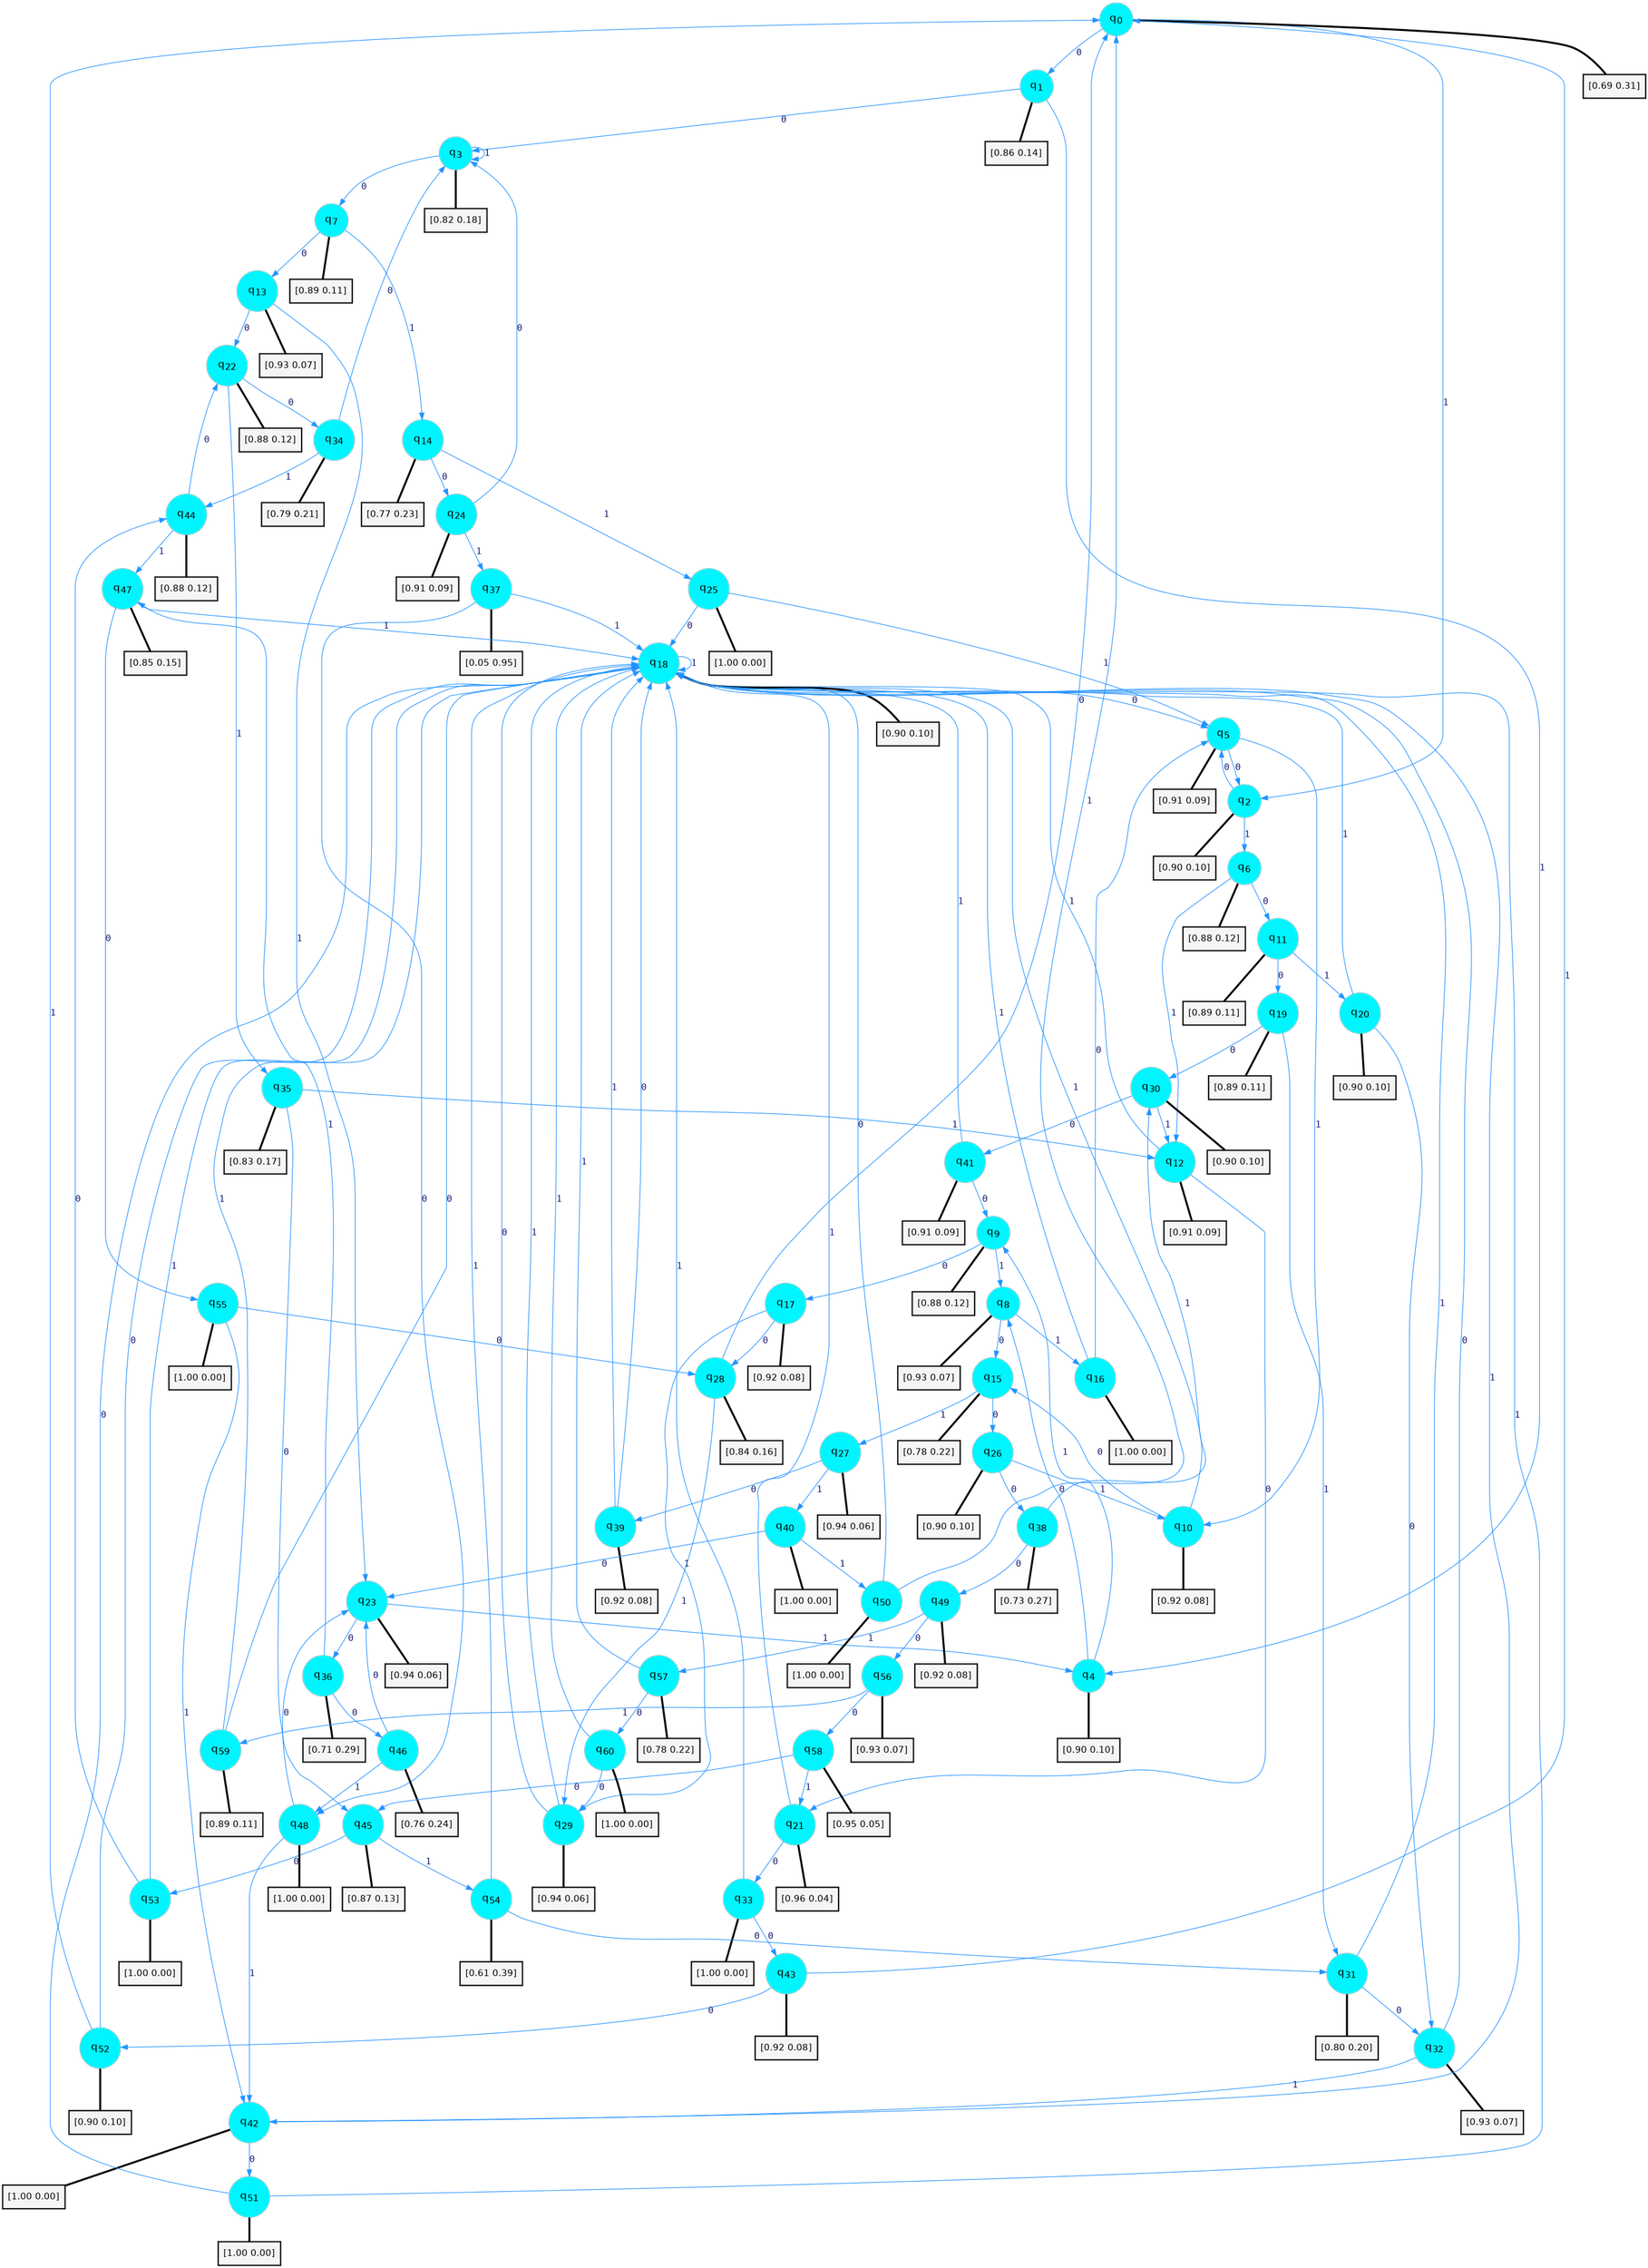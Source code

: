 digraph G {
graph [
bgcolor=transparent, dpi=300, rankdir=TD, size="40,25"];
node [
color=gray, fillcolor=turquoise1, fontcolor=black, fontname=Helvetica, fontsize=16, fontweight=bold, shape=circle, style=filled];
edge [
arrowsize=1, color=dodgerblue1, fontcolor=midnightblue, fontname=courier, fontweight=bold, penwidth=1, style=solid, weight=20];
0[label=<q<SUB>0</SUB>>];
1[label=<q<SUB>1</SUB>>];
2[label=<q<SUB>2</SUB>>];
3[label=<q<SUB>3</SUB>>];
4[label=<q<SUB>4</SUB>>];
5[label=<q<SUB>5</SUB>>];
6[label=<q<SUB>6</SUB>>];
7[label=<q<SUB>7</SUB>>];
8[label=<q<SUB>8</SUB>>];
9[label=<q<SUB>9</SUB>>];
10[label=<q<SUB>10</SUB>>];
11[label=<q<SUB>11</SUB>>];
12[label=<q<SUB>12</SUB>>];
13[label=<q<SUB>13</SUB>>];
14[label=<q<SUB>14</SUB>>];
15[label=<q<SUB>15</SUB>>];
16[label=<q<SUB>16</SUB>>];
17[label=<q<SUB>17</SUB>>];
18[label=<q<SUB>18</SUB>>];
19[label=<q<SUB>19</SUB>>];
20[label=<q<SUB>20</SUB>>];
21[label=<q<SUB>21</SUB>>];
22[label=<q<SUB>22</SUB>>];
23[label=<q<SUB>23</SUB>>];
24[label=<q<SUB>24</SUB>>];
25[label=<q<SUB>25</SUB>>];
26[label=<q<SUB>26</SUB>>];
27[label=<q<SUB>27</SUB>>];
28[label=<q<SUB>28</SUB>>];
29[label=<q<SUB>29</SUB>>];
30[label=<q<SUB>30</SUB>>];
31[label=<q<SUB>31</SUB>>];
32[label=<q<SUB>32</SUB>>];
33[label=<q<SUB>33</SUB>>];
34[label=<q<SUB>34</SUB>>];
35[label=<q<SUB>35</SUB>>];
36[label=<q<SUB>36</SUB>>];
37[label=<q<SUB>37</SUB>>];
38[label=<q<SUB>38</SUB>>];
39[label=<q<SUB>39</SUB>>];
40[label=<q<SUB>40</SUB>>];
41[label=<q<SUB>41</SUB>>];
42[label=<q<SUB>42</SUB>>];
43[label=<q<SUB>43</SUB>>];
44[label=<q<SUB>44</SUB>>];
45[label=<q<SUB>45</SUB>>];
46[label=<q<SUB>46</SUB>>];
47[label=<q<SUB>47</SUB>>];
48[label=<q<SUB>48</SUB>>];
49[label=<q<SUB>49</SUB>>];
50[label=<q<SUB>50</SUB>>];
51[label=<q<SUB>51</SUB>>];
52[label=<q<SUB>52</SUB>>];
53[label=<q<SUB>53</SUB>>];
54[label=<q<SUB>54</SUB>>];
55[label=<q<SUB>55</SUB>>];
56[label=<q<SUB>56</SUB>>];
57[label=<q<SUB>57</SUB>>];
58[label=<q<SUB>58</SUB>>];
59[label=<q<SUB>59</SUB>>];
60[label=<q<SUB>60</SUB>>];
61[label="[0.69 0.31]", shape=box,fontcolor=black, fontname=Helvetica, fontsize=14, penwidth=2, fillcolor=whitesmoke,color=black];
62[label="[0.86 0.14]", shape=box,fontcolor=black, fontname=Helvetica, fontsize=14, penwidth=2, fillcolor=whitesmoke,color=black];
63[label="[0.90 0.10]", shape=box,fontcolor=black, fontname=Helvetica, fontsize=14, penwidth=2, fillcolor=whitesmoke,color=black];
64[label="[0.82 0.18]", shape=box,fontcolor=black, fontname=Helvetica, fontsize=14, penwidth=2, fillcolor=whitesmoke,color=black];
65[label="[0.90 0.10]", shape=box,fontcolor=black, fontname=Helvetica, fontsize=14, penwidth=2, fillcolor=whitesmoke,color=black];
66[label="[0.91 0.09]", shape=box,fontcolor=black, fontname=Helvetica, fontsize=14, penwidth=2, fillcolor=whitesmoke,color=black];
67[label="[0.88 0.12]", shape=box,fontcolor=black, fontname=Helvetica, fontsize=14, penwidth=2, fillcolor=whitesmoke,color=black];
68[label="[0.89 0.11]", shape=box,fontcolor=black, fontname=Helvetica, fontsize=14, penwidth=2, fillcolor=whitesmoke,color=black];
69[label="[0.93 0.07]", shape=box,fontcolor=black, fontname=Helvetica, fontsize=14, penwidth=2, fillcolor=whitesmoke,color=black];
70[label="[0.88 0.12]", shape=box,fontcolor=black, fontname=Helvetica, fontsize=14, penwidth=2, fillcolor=whitesmoke,color=black];
71[label="[0.92 0.08]", shape=box,fontcolor=black, fontname=Helvetica, fontsize=14, penwidth=2, fillcolor=whitesmoke,color=black];
72[label="[0.89 0.11]", shape=box,fontcolor=black, fontname=Helvetica, fontsize=14, penwidth=2, fillcolor=whitesmoke,color=black];
73[label="[0.91 0.09]", shape=box,fontcolor=black, fontname=Helvetica, fontsize=14, penwidth=2, fillcolor=whitesmoke,color=black];
74[label="[0.93 0.07]", shape=box,fontcolor=black, fontname=Helvetica, fontsize=14, penwidth=2, fillcolor=whitesmoke,color=black];
75[label="[0.77 0.23]", shape=box,fontcolor=black, fontname=Helvetica, fontsize=14, penwidth=2, fillcolor=whitesmoke,color=black];
76[label="[0.78 0.22]", shape=box,fontcolor=black, fontname=Helvetica, fontsize=14, penwidth=2, fillcolor=whitesmoke,color=black];
77[label="[1.00 0.00]", shape=box,fontcolor=black, fontname=Helvetica, fontsize=14, penwidth=2, fillcolor=whitesmoke,color=black];
78[label="[0.92 0.08]", shape=box,fontcolor=black, fontname=Helvetica, fontsize=14, penwidth=2, fillcolor=whitesmoke,color=black];
79[label="[0.90 0.10]", shape=box,fontcolor=black, fontname=Helvetica, fontsize=14, penwidth=2, fillcolor=whitesmoke,color=black];
80[label="[0.89 0.11]", shape=box,fontcolor=black, fontname=Helvetica, fontsize=14, penwidth=2, fillcolor=whitesmoke,color=black];
81[label="[0.90 0.10]", shape=box,fontcolor=black, fontname=Helvetica, fontsize=14, penwidth=2, fillcolor=whitesmoke,color=black];
82[label="[0.96 0.04]", shape=box,fontcolor=black, fontname=Helvetica, fontsize=14, penwidth=2, fillcolor=whitesmoke,color=black];
83[label="[0.88 0.12]", shape=box,fontcolor=black, fontname=Helvetica, fontsize=14, penwidth=2, fillcolor=whitesmoke,color=black];
84[label="[0.94 0.06]", shape=box,fontcolor=black, fontname=Helvetica, fontsize=14, penwidth=2, fillcolor=whitesmoke,color=black];
85[label="[0.91 0.09]", shape=box,fontcolor=black, fontname=Helvetica, fontsize=14, penwidth=2, fillcolor=whitesmoke,color=black];
86[label="[1.00 0.00]", shape=box,fontcolor=black, fontname=Helvetica, fontsize=14, penwidth=2, fillcolor=whitesmoke,color=black];
87[label="[0.90 0.10]", shape=box,fontcolor=black, fontname=Helvetica, fontsize=14, penwidth=2, fillcolor=whitesmoke,color=black];
88[label="[0.94 0.06]", shape=box,fontcolor=black, fontname=Helvetica, fontsize=14, penwidth=2, fillcolor=whitesmoke,color=black];
89[label="[0.84 0.16]", shape=box,fontcolor=black, fontname=Helvetica, fontsize=14, penwidth=2, fillcolor=whitesmoke,color=black];
90[label="[0.94 0.06]", shape=box,fontcolor=black, fontname=Helvetica, fontsize=14, penwidth=2, fillcolor=whitesmoke,color=black];
91[label="[0.90 0.10]", shape=box,fontcolor=black, fontname=Helvetica, fontsize=14, penwidth=2, fillcolor=whitesmoke,color=black];
92[label="[0.80 0.20]", shape=box,fontcolor=black, fontname=Helvetica, fontsize=14, penwidth=2, fillcolor=whitesmoke,color=black];
93[label="[0.93 0.07]", shape=box,fontcolor=black, fontname=Helvetica, fontsize=14, penwidth=2, fillcolor=whitesmoke,color=black];
94[label="[1.00 0.00]", shape=box,fontcolor=black, fontname=Helvetica, fontsize=14, penwidth=2, fillcolor=whitesmoke,color=black];
95[label="[0.79 0.21]", shape=box,fontcolor=black, fontname=Helvetica, fontsize=14, penwidth=2, fillcolor=whitesmoke,color=black];
96[label="[0.83 0.17]", shape=box,fontcolor=black, fontname=Helvetica, fontsize=14, penwidth=2, fillcolor=whitesmoke,color=black];
97[label="[0.71 0.29]", shape=box,fontcolor=black, fontname=Helvetica, fontsize=14, penwidth=2, fillcolor=whitesmoke,color=black];
98[label="[0.05 0.95]", shape=box,fontcolor=black, fontname=Helvetica, fontsize=14, penwidth=2, fillcolor=whitesmoke,color=black];
99[label="[0.73 0.27]", shape=box,fontcolor=black, fontname=Helvetica, fontsize=14, penwidth=2, fillcolor=whitesmoke,color=black];
100[label="[0.92 0.08]", shape=box,fontcolor=black, fontname=Helvetica, fontsize=14, penwidth=2, fillcolor=whitesmoke,color=black];
101[label="[1.00 0.00]", shape=box,fontcolor=black, fontname=Helvetica, fontsize=14, penwidth=2, fillcolor=whitesmoke,color=black];
102[label="[0.91 0.09]", shape=box,fontcolor=black, fontname=Helvetica, fontsize=14, penwidth=2, fillcolor=whitesmoke,color=black];
103[label="[1.00 0.00]", shape=box,fontcolor=black, fontname=Helvetica, fontsize=14, penwidth=2, fillcolor=whitesmoke,color=black];
104[label="[0.92 0.08]", shape=box,fontcolor=black, fontname=Helvetica, fontsize=14, penwidth=2, fillcolor=whitesmoke,color=black];
105[label="[0.88 0.12]", shape=box,fontcolor=black, fontname=Helvetica, fontsize=14, penwidth=2, fillcolor=whitesmoke,color=black];
106[label="[0.87 0.13]", shape=box,fontcolor=black, fontname=Helvetica, fontsize=14, penwidth=2, fillcolor=whitesmoke,color=black];
107[label="[0.76 0.24]", shape=box,fontcolor=black, fontname=Helvetica, fontsize=14, penwidth=2, fillcolor=whitesmoke,color=black];
108[label="[0.85 0.15]", shape=box,fontcolor=black, fontname=Helvetica, fontsize=14, penwidth=2, fillcolor=whitesmoke,color=black];
109[label="[1.00 0.00]", shape=box,fontcolor=black, fontname=Helvetica, fontsize=14, penwidth=2, fillcolor=whitesmoke,color=black];
110[label="[0.92 0.08]", shape=box,fontcolor=black, fontname=Helvetica, fontsize=14, penwidth=2, fillcolor=whitesmoke,color=black];
111[label="[1.00 0.00]", shape=box,fontcolor=black, fontname=Helvetica, fontsize=14, penwidth=2, fillcolor=whitesmoke,color=black];
112[label="[1.00 0.00]", shape=box,fontcolor=black, fontname=Helvetica, fontsize=14, penwidth=2, fillcolor=whitesmoke,color=black];
113[label="[0.90 0.10]", shape=box,fontcolor=black, fontname=Helvetica, fontsize=14, penwidth=2, fillcolor=whitesmoke,color=black];
114[label="[1.00 0.00]", shape=box,fontcolor=black, fontname=Helvetica, fontsize=14, penwidth=2, fillcolor=whitesmoke,color=black];
115[label="[0.61 0.39]", shape=box,fontcolor=black, fontname=Helvetica, fontsize=14, penwidth=2, fillcolor=whitesmoke,color=black];
116[label="[1.00 0.00]", shape=box,fontcolor=black, fontname=Helvetica, fontsize=14, penwidth=2, fillcolor=whitesmoke,color=black];
117[label="[0.93 0.07]", shape=box,fontcolor=black, fontname=Helvetica, fontsize=14, penwidth=2, fillcolor=whitesmoke,color=black];
118[label="[0.78 0.22]", shape=box,fontcolor=black, fontname=Helvetica, fontsize=14, penwidth=2, fillcolor=whitesmoke,color=black];
119[label="[0.95 0.05]", shape=box,fontcolor=black, fontname=Helvetica, fontsize=14, penwidth=2, fillcolor=whitesmoke,color=black];
120[label="[0.89 0.11]", shape=box,fontcolor=black, fontname=Helvetica, fontsize=14, penwidth=2, fillcolor=whitesmoke,color=black];
121[label="[1.00 0.00]", shape=box,fontcolor=black, fontname=Helvetica, fontsize=14, penwidth=2, fillcolor=whitesmoke,color=black];
0->1 [label=0];
0->2 [label=1];
0->61 [arrowhead=none, penwidth=3,color=black];
1->3 [label=0];
1->4 [label=1];
1->62 [arrowhead=none, penwidth=3,color=black];
2->5 [label=0];
2->6 [label=1];
2->63 [arrowhead=none, penwidth=3,color=black];
3->7 [label=0];
3->3 [label=1];
3->64 [arrowhead=none, penwidth=3,color=black];
4->8 [label=0];
4->9 [label=1];
4->65 [arrowhead=none, penwidth=3,color=black];
5->2 [label=0];
5->10 [label=1];
5->66 [arrowhead=none, penwidth=3,color=black];
6->11 [label=0];
6->12 [label=1];
6->67 [arrowhead=none, penwidth=3,color=black];
7->13 [label=0];
7->14 [label=1];
7->68 [arrowhead=none, penwidth=3,color=black];
8->15 [label=0];
8->16 [label=1];
8->69 [arrowhead=none, penwidth=3,color=black];
9->17 [label=0];
9->8 [label=1];
9->70 [arrowhead=none, penwidth=3,color=black];
10->15 [label=0];
10->18 [label=1];
10->71 [arrowhead=none, penwidth=3,color=black];
11->19 [label=0];
11->20 [label=1];
11->72 [arrowhead=none, penwidth=3,color=black];
12->21 [label=0];
12->18 [label=1];
12->73 [arrowhead=none, penwidth=3,color=black];
13->22 [label=0];
13->23 [label=1];
13->74 [arrowhead=none, penwidth=3,color=black];
14->24 [label=0];
14->25 [label=1];
14->75 [arrowhead=none, penwidth=3,color=black];
15->26 [label=0];
15->27 [label=1];
15->76 [arrowhead=none, penwidth=3,color=black];
16->5 [label=0];
16->18 [label=1];
16->77 [arrowhead=none, penwidth=3,color=black];
17->28 [label=0];
17->29 [label=1];
17->78 [arrowhead=none, penwidth=3,color=black];
18->5 [label=0];
18->18 [label=1];
18->79 [arrowhead=none, penwidth=3,color=black];
19->30 [label=0];
19->31 [label=1];
19->80 [arrowhead=none, penwidth=3,color=black];
20->32 [label=0];
20->18 [label=1];
20->81 [arrowhead=none, penwidth=3,color=black];
21->33 [label=0];
21->18 [label=1];
21->82 [arrowhead=none, penwidth=3,color=black];
22->34 [label=0];
22->35 [label=1];
22->83 [arrowhead=none, penwidth=3,color=black];
23->36 [label=0];
23->4 [label=1];
23->84 [arrowhead=none, penwidth=3,color=black];
24->3 [label=0];
24->37 [label=1];
24->85 [arrowhead=none, penwidth=3,color=black];
25->18 [label=0];
25->5 [label=1];
25->86 [arrowhead=none, penwidth=3,color=black];
26->38 [label=0];
26->10 [label=1];
26->87 [arrowhead=none, penwidth=3,color=black];
27->39 [label=0];
27->40 [label=1];
27->88 [arrowhead=none, penwidth=3,color=black];
28->0 [label=0];
28->29 [label=1];
28->89 [arrowhead=none, penwidth=3,color=black];
29->18 [label=0];
29->18 [label=1];
29->90 [arrowhead=none, penwidth=3,color=black];
30->41 [label=0];
30->12 [label=1];
30->91 [arrowhead=none, penwidth=3,color=black];
31->32 [label=0];
31->18 [label=1];
31->92 [arrowhead=none, penwidth=3,color=black];
32->18 [label=0];
32->42 [label=1];
32->93 [arrowhead=none, penwidth=3,color=black];
33->43 [label=0];
33->18 [label=1];
33->94 [arrowhead=none, penwidth=3,color=black];
34->3 [label=0];
34->44 [label=1];
34->95 [arrowhead=none, penwidth=3,color=black];
35->45 [label=0];
35->12 [label=1];
35->96 [arrowhead=none, penwidth=3,color=black];
36->46 [label=0];
36->47 [label=1];
36->97 [arrowhead=none, penwidth=3,color=black];
37->48 [label=0];
37->18 [label=1];
37->98 [arrowhead=none, penwidth=3,color=black];
38->49 [label=0];
38->30 [label=1];
38->99 [arrowhead=none, penwidth=3,color=black];
39->18 [label=0];
39->18 [label=1];
39->100 [arrowhead=none, penwidth=3,color=black];
40->23 [label=0];
40->50 [label=1];
40->101 [arrowhead=none, penwidth=3,color=black];
41->9 [label=0];
41->18 [label=1];
41->102 [arrowhead=none, penwidth=3,color=black];
42->51 [label=0];
42->18 [label=1];
42->103 [arrowhead=none, penwidth=3,color=black];
43->52 [label=0];
43->0 [label=1];
43->104 [arrowhead=none, penwidth=3,color=black];
44->22 [label=0];
44->47 [label=1];
44->105 [arrowhead=none, penwidth=3,color=black];
45->53 [label=0];
45->54 [label=1];
45->106 [arrowhead=none, penwidth=3,color=black];
46->23 [label=0];
46->48 [label=1];
46->107 [arrowhead=none, penwidth=3,color=black];
47->55 [label=0];
47->18 [label=1];
47->108 [arrowhead=none, penwidth=3,color=black];
48->23 [label=0];
48->42 [label=1];
48->109 [arrowhead=none, penwidth=3,color=black];
49->56 [label=0];
49->57 [label=1];
49->110 [arrowhead=none, penwidth=3,color=black];
50->18 [label=0];
50->0 [label=1];
50->111 [arrowhead=none, penwidth=3,color=black];
51->18 [label=0];
51->18 [label=1];
51->112 [arrowhead=none, penwidth=3,color=black];
52->18 [label=0];
52->0 [label=1];
52->113 [arrowhead=none, penwidth=3,color=black];
53->44 [label=0];
53->18 [label=1];
53->114 [arrowhead=none, penwidth=3,color=black];
54->31 [label=0];
54->18 [label=1];
54->115 [arrowhead=none, penwidth=3,color=black];
55->28 [label=0];
55->42 [label=1];
55->116 [arrowhead=none, penwidth=3,color=black];
56->58 [label=0];
56->59 [label=1];
56->117 [arrowhead=none, penwidth=3,color=black];
57->60 [label=0];
57->18 [label=1];
57->118 [arrowhead=none, penwidth=3,color=black];
58->45 [label=0];
58->21 [label=1];
58->119 [arrowhead=none, penwidth=3,color=black];
59->18 [label=0];
59->18 [label=1];
59->120 [arrowhead=none, penwidth=3,color=black];
60->29 [label=0];
60->18 [label=1];
60->121 [arrowhead=none, penwidth=3,color=black];
}
